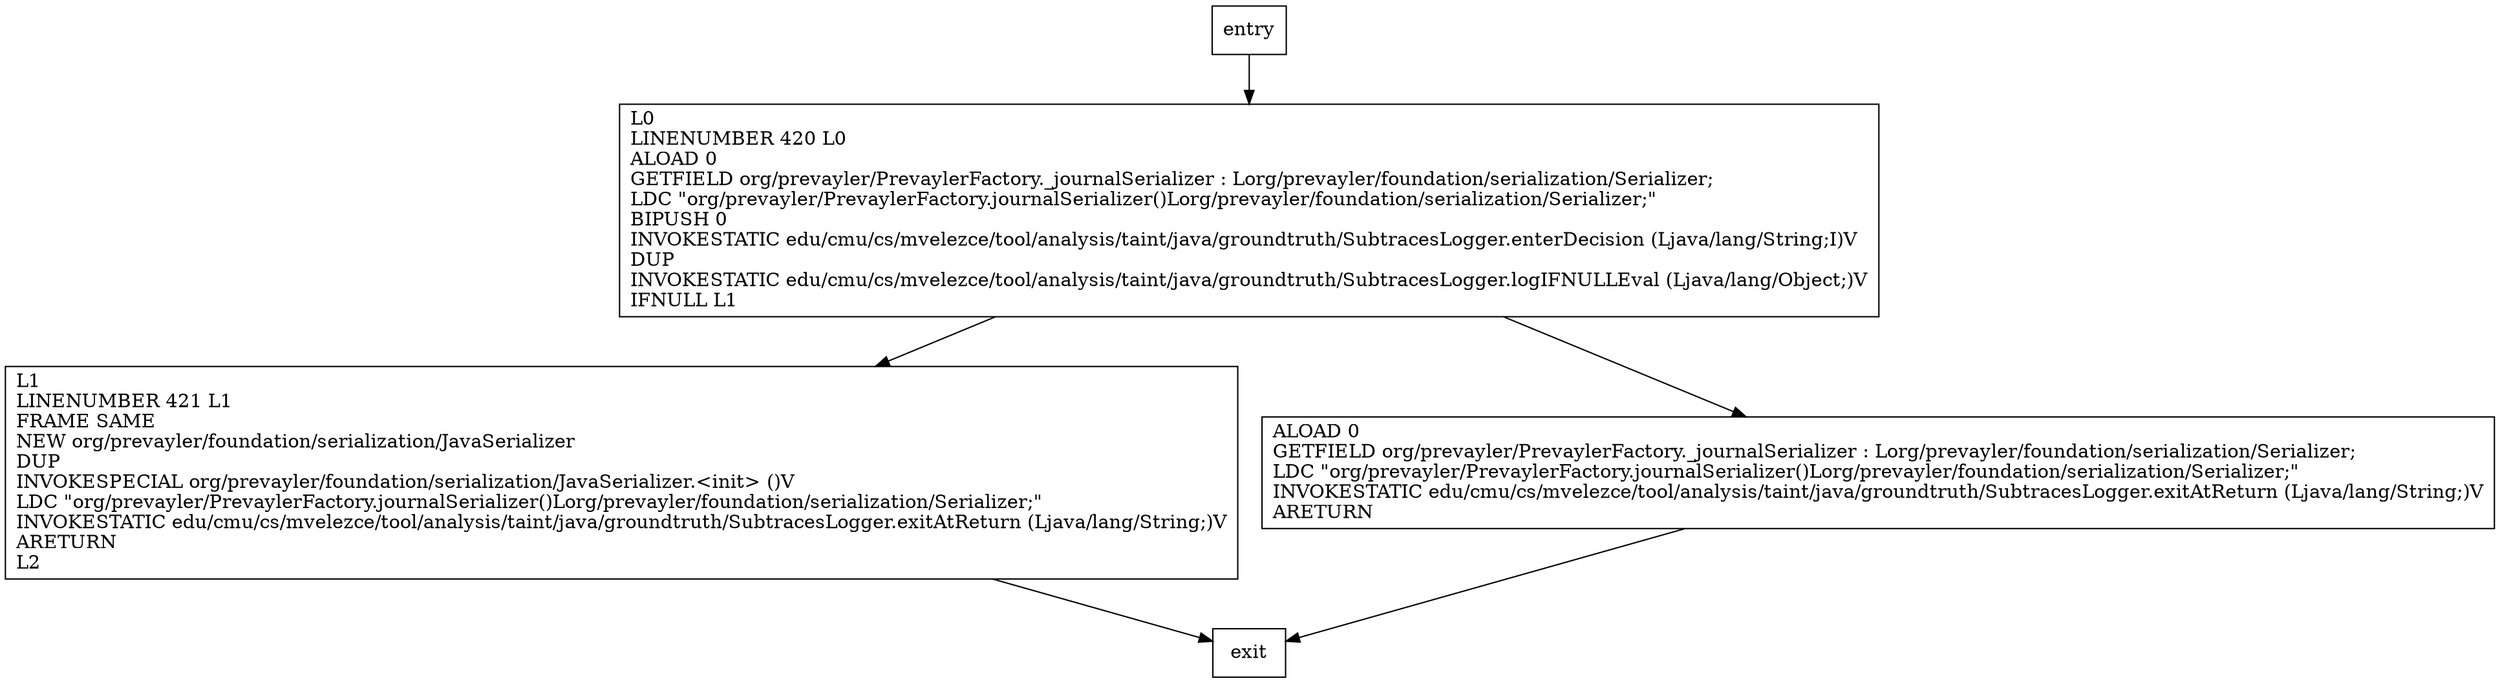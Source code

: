 digraph journalSerializer {
node [shape=record];
1911860918 [label="L1\lLINENUMBER 421 L1\lFRAME SAME\lNEW org/prevayler/foundation/serialization/JavaSerializer\lDUP\lINVOKESPECIAL org/prevayler/foundation/serialization/JavaSerializer.\<init\> ()V\lLDC \"org/prevayler/PrevaylerFactory.journalSerializer()Lorg/prevayler/foundation/serialization/Serializer;\"\lINVOKESTATIC edu/cmu/cs/mvelezce/tool/analysis/taint/java/groundtruth/SubtracesLogger.exitAtReturn (Ljava/lang/String;)V\lARETURN\lL2\l"];
190091089 [label="L0\lLINENUMBER 420 L0\lALOAD 0\lGETFIELD org/prevayler/PrevaylerFactory._journalSerializer : Lorg/prevayler/foundation/serialization/Serializer;\lLDC \"org/prevayler/PrevaylerFactory.journalSerializer()Lorg/prevayler/foundation/serialization/Serializer;\"\lBIPUSH 0\lINVOKESTATIC edu/cmu/cs/mvelezce/tool/analysis/taint/java/groundtruth/SubtracesLogger.enterDecision (Ljava/lang/String;I)V\lDUP\lINVOKESTATIC edu/cmu/cs/mvelezce/tool/analysis/taint/java/groundtruth/SubtracesLogger.logIFNULLEval (Ljava/lang/Object;)V\lIFNULL L1\l"];
1452764043 [label="ALOAD 0\lGETFIELD org/prevayler/PrevaylerFactory._journalSerializer : Lorg/prevayler/foundation/serialization/Serializer;\lLDC \"org/prevayler/PrevaylerFactory.journalSerializer()Lorg/prevayler/foundation/serialization/Serializer;\"\lINVOKESTATIC edu/cmu/cs/mvelezce/tool/analysis/taint/java/groundtruth/SubtracesLogger.exitAtReturn (Ljava/lang/String;)V\lARETURN\l"];
entry;
exit;
entry -> 190091089;
1911860918 -> exit;
190091089 -> 1911860918;
190091089 -> 1452764043;
1452764043 -> exit;
}
